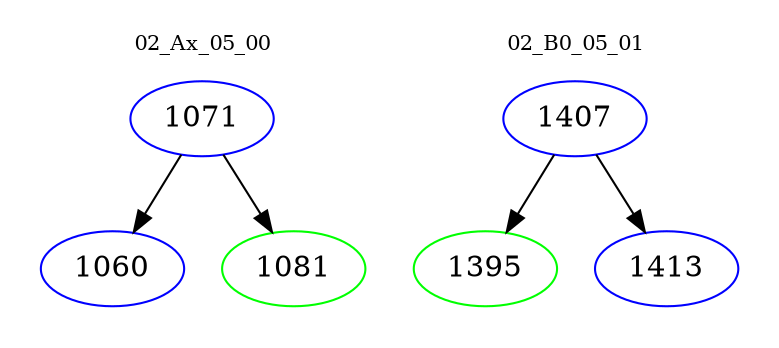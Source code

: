 digraph{
subgraph cluster_0 {
color = white
label = "02_Ax_05_00";
fontsize=10;
T0_1071 [label="1071", color="blue"]
T0_1071 -> T0_1060 [color="black"]
T0_1060 [label="1060", color="blue"]
T0_1071 -> T0_1081 [color="black"]
T0_1081 [label="1081", color="green"]
}
subgraph cluster_1 {
color = white
label = "02_B0_05_01";
fontsize=10;
T1_1407 [label="1407", color="blue"]
T1_1407 -> T1_1395 [color="black"]
T1_1395 [label="1395", color="green"]
T1_1407 -> T1_1413 [color="black"]
T1_1413 [label="1413", color="blue"]
}
}
